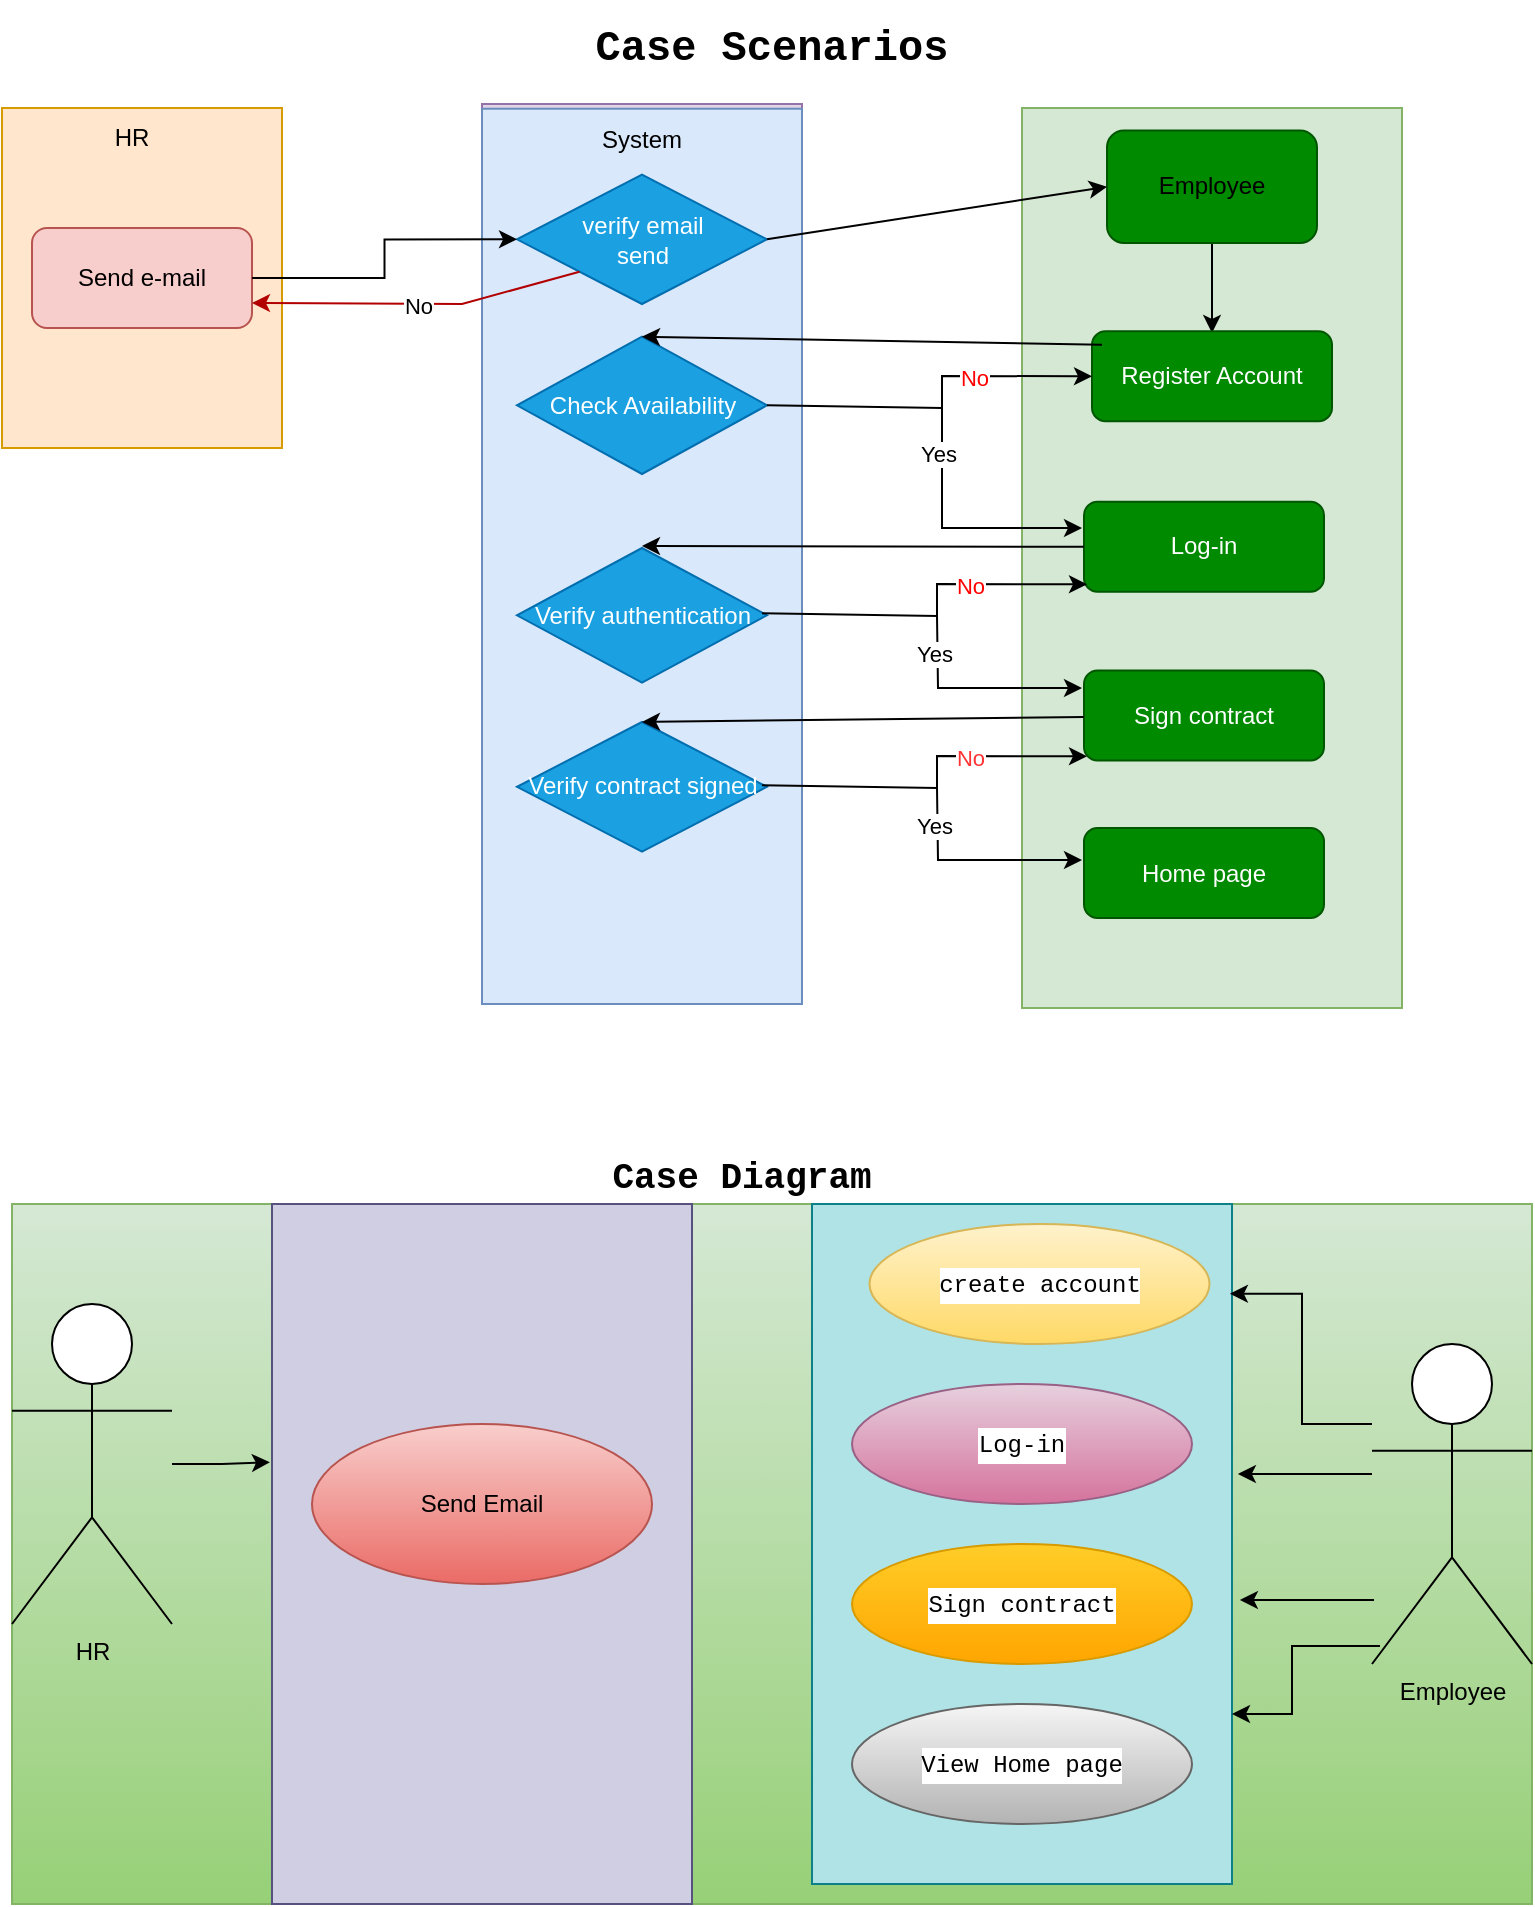 <mxfile version="16.5.1" type="device"><diagram id="R2lEEEUBdFMjLlhIrx00" name="Page-1"><mxGraphModel dx="786" dy="524" grid="1" gridSize="10" guides="1" tooltips="1" connect="1" arrows="1" fold="1" page="1" pageScale="1" pageWidth="850" pageHeight="1100" math="0" shadow="0" extFonts="Permanent Marker^https://fonts.googleapis.com/css?family=Permanent+Marker"><root><mxCell id="0"/><mxCell id="1" parent="0"/><mxCell id="inzElgCfQs1bpPHFP8x3-60" value="" style="group;fillColor=#e1d5e7;strokeColor=#9673a6;" parent="1" vertex="1" connectable="0"><mxGeometry x="280" y="78" width="160" height="450" as="geometry"/></mxCell><mxCell id="inzElgCfQs1bpPHFP8x3-40" value="" style="rounded=0;whiteSpace=wrap;html=1;fillColor=#dae8fc;strokeColor=#6c8ebf;" parent="inzElgCfQs1bpPHFP8x3-60" vertex="1"><mxGeometry y="2.356" width="160" height="447.644" as="geometry"/></mxCell><mxCell id="inzElgCfQs1bpPHFP8x3-41" value="System" style="text;html=1;strokeColor=none;fillColor=none;align=center;verticalAlign=middle;whiteSpace=wrap;rounded=0;" parent="inzElgCfQs1bpPHFP8x3-60" vertex="1"><mxGeometry x="50" width="60" height="35.34" as="geometry"/></mxCell><mxCell id="inzElgCfQs1bpPHFP8x3-42" value="Check Availability" style="rhombus;whiteSpace=wrap;html=1;fillColor=#1ba1e2;fontColor=#ffffff;strokeColor=#006EAF;" parent="inzElgCfQs1bpPHFP8x3-60" vertex="1"><mxGeometry x="17.5" y="116.36" width="125" height="68.64" as="geometry"/></mxCell><mxCell id="inzElgCfQs1bpPHFP8x3-56" value="Verify authentication" style="rhombus;whiteSpace=wrap;html=1;fillColor=#1ba1e2;fontColor=#ffffff;strokeColor=#006EAF;" parent="inzElgCfQs1bpPHFP8x3-60" vertex="1"><mxGeometry x="17.5" y="222.0" width="125" height="67.27" as="geometry"/></mxCell><mxCell id="inzElgCfQs1bpPHFP8x3-63" value="verify email&lt;br&gt;send" style="rhombus;whiteSpace=wrap;html=1;fillColor=#1ba1e2;fontColor=#ffffff;strokeColor=#006EAF;" parent="inzElgCfQs1bpPHFP8x3-60" vertex="1"><mxGeometry x="17.5" y="35.34" width="125" height="64.66" as="geometry"/></mxCell><mxCell id="inzElgCfQs1bpPHFP8x3-80" value="Verify contract signed" style="rhombus;whiteSpace=wrap;html=1;fillColor=#1ba1e2;fontColor=#ffffff;strokeColor=#006EAF;" parent="inzElgCfQs1bpPHFP8x3-60" vertex="1"><mxGeometry x="17.5" y="309" width="125" height="64.82" as="geometry"/></mxCell><mxCell id="inzElgCfQs1bpPHFP8x3-62" value="" style="group;fillColor=#ffe6cc;strokeColor=#d79b00;" parent="1" vertex="1" connectable="0"><mxGeometry x="40" y="80" width="140" height="170" as="geometry"/></mxCell><mxCell id="inzElgCfQs1bpPHFP8x3-24" value="" style="rounded=0;whiteSpace=wrap;html=1;fillColor=#ffe6cc;strokeColor=#d79b00;" parent="inzElgCfQs1bpPHFP8x3-62" vertex="1"><mxGeometry width="140" height="170" as="geometry"/></mxCell><mxCell id="inzElgCfQs1bpPHFP8x3-25" value="HR" style="text;html=1;strokeColor=none;fillColor=none;align=center;verticalAlign=middle;whiteSpace=wrap;rounded=0;" parent="inzElgCfQs1bpPHFP8x3-62" vertex="1"><mxGeometry x="35" width="60" height="30" as="geometry"/></mxCell><mxCell id="inzElgCfQs1bpPHFP8x3-26" value="Send e-mail" style="rounded=1;whiteSpace=wrap;html=1;fillColor=#f8cecc;strokeColor=#b85450;" parent="inzElgCfQs1bpPHFP8x3-62" vertex="1"><mxGeometry x="15" y="60" width="110" height="50" as="geometry"/></mxCell><mxCell id="inzElgCfQs1bpPHFP8x3-64" value="" style="edgeStyle=orthogonalEdgeStyle;rounded=0;orthogonalLoop=1;jettySize=auto;html=1;entryX=0;entryY=0.5;entryDx=0;entryDy=0;exitX=1;exitY=0.5;exitDx=0;exitDy=0;" parent="1" source="inzElgCfQs1bpPHFP8x3-26" target="inzElgCfQs1bpPHFP8x3-63" edge="1"><mxGeometry relative="1" as="geometry"><mxPoint x="170" y="165" as="sourcePoint"/></mxGeometry></mxCell><mxCell id="inzElgCfQs1bpPHFP8x3-66" value="" style="endArrow=classic;html=1;rounded=0;entryX=1;entryY=0.75;entryDx=0;entryDy=0;exitX=0;exitY=1;exitDx=0;exitDy=0;fillColor=#e51400;strokeColor=#B20000;" parent="1" source="inzElgCfQs1bpPHFP8x3-63" target="inzElgCfQs1bpPHFP8x3-26" edge="1"><mxGeometry width="50" height="50" relative="1" as="geometry"><mxPoint x="400" y="330" as="sourcePoint"/><mxPoint x="450" y="280" as="targetPoint"/><Array as="points"><mxPoint x="270" y="178"/></Array></mxGeometry></mxCell><mxCell id="inzElgCfQs1bpPHFP8x3-67" value="No" style="edgeLabel;html=1;align=center;verticalAlign=middle;resizable=0;points=[];" parent="inzElgCfQs1bpPHFP8x3-66" vertex="1" connectable="0"><mxGeometry x="-0.001" y="1" relative="1" as="geometry"><mxPoint as="offset"/></mxGeometry></mxCell><mxCell id="inzElgCfQs1bpPHFP8x3-91" value="" style="group;fillColor=#d5e8d4;gradientColor=#97d077;strokeColor=#82b366;" parent="1" vertex="1" connectable="0"><mxGeometry x="45" y="628" width="760" height="350" as="geometry"/></mxCell><mxCell id="inzElgCfQs1bpPHFP8x3-7" value="HR" style="shape=umlActor;verticalLabelPosition=bottom;verticalAlign=top;html=1;outlineConnect=0;" parent="inzElgCfQs1bpPHFP8x3-91" vertex="1"><mxGeometry y="50" width="80" height="160" as="geometry"/></mxCell><mxCell id="inzElgCfQs1bpPHFP8x3-9" value="" style="rounded=0;whiteSpace=wrap;html=1;fillColor=#d0cee2;strokeColor=#56517e;" parent="inzElgCfQs1bpPHFP8x3-91" vertex="1"><mxGeometry x="130" width="210" height="350" as="geometry"/></mxCell><mxCell id="inzElgCfQs1bpPHFP8x3-16" style="edgeStyle=orthogonalEdgeStyle;rounded=0;orthogonalLoop=1;jettySize=auto;html=1;entryX=-0.005;entryY=0.369;entryDx=0;entryDy=0;entryPerimeter=0;" parent="inzElgCfQs1bpPHFP8x3-91" source="inzElgCfQs1bpPHFP8x3-7" target="inzElgCfQs1bpPHFP8x3-9" edge="1"><mxGeometry relative="1" as="geometry"/></mxCell><mxCell id="inzElgCfQs1bpPHFP8x3-10" value="Send Email" style="ellipse;whiteSpace=wrap;html=1;fillColor=#f8cecc;gradientColor=#ea6b66;strokeColor=#b85450;" parent="inzElgCfQs1bpPHFP8x3-91" vertex="1"><mxGeometry x="150" y="110" width="170" height="80" as="geometry"/></mxCell><mxCell id="inzElgCfQs1bpPHFP8x3-11" value="" style="rounded=0;whiteSpace=wrap;html=1;fillColor=#b0e3e6;strokeColor=#0e8088;" parent="inzElgCfQs1bpPHFP8x3-91" vertex="1"><mxGeometry x="400" width="210" height="340" as="geometry"/></mxCell><mxCell id="inzElgCfQs1bpPHFP8x3-17" style="edgeStyle=orthogonalEdgeStyle;rounded=0;orthogonalLoop=1;jettySize=auto;html=1;entryX=0.995;entryY=0.132;entryDx=0;entryDy=0;entryPerimeter=0;" parent="inzElgCfQs1bpPHFP8x3-91" source="inzElgCfQs1bpPHFP8x3-12" target="inzElgCfQs1bpPHFP8x3-11" edge="1"><mxGeometry relative="1" as="geometry"><Array as="points"><mxPoint x="645" y="110"/><mxPoint x="645" y="45"/></Array></mxGeometry></mxCell><mxCell id="inzElgCfQs1bpPHFP8x3-18" style="edgeStyle=orthogonalEdgeStyle;rounded=0;orthogonalLoop=1;jettySize=auto;html=1;entryX=1.014;entryY=0.441;entryDx=0;entryDy=0;entryPerimeter=0;" parent="inzElgCfQs1bpPHFP8x3-91" edge="1"><mxGeometry relative="1" as="geometry"><mxPoint x="680" y="135" as="sourcePoint"/><mxPoint x="612.94" y="134.94" as="targetPoint"/><Array as="points"><mxPoint x="630" y="135"/><mxPoint x="630" y="135"/></Array></mxGeometry></mxCell><mxCell id="inzElgCfQs1bpPHFP8x3-12" value="Employee" style="shape=umlActor;verticalLabelPosition=bottom;verticalAlign=top;html=1;outlineConnect=0;" parent="inzElgCfQs1bpPHFP8x3-91" vertex="1"><mxGeometry x="680" y="70" width="80" height="160" as="geometry"/></mxCell><mxCell id="inzElgCfQs1bpPHFP8x3-13" value="&lt;div style=&quot;background-color: rgb(255 , 255 , 255) ; font-family: &amp;#34;menlo&amp;#34; , &amp;#34;monaco&amp;#34; , &amp;#34;courier new&amp;#34; , monospace ; line-height: 18px&quot;&gt;create account&lt;/div&gt;" style="ellipse;whiteSpace=wrap;html=1;fillColor=#fff2cc;gradientColor=#ffd966;strokeColor=#d6b656;" parent="inzElgCfQs1bpPHFP8x3-91" vertex="1"><mxGeometry x="428.75" y="10" width="170" height="60" as="geometry"/></mxCell><mxCell id="inzElgCfQs1bpPHFP8x3-14" value="&lt;div style=&quot;background-color: rgb(255 , 255 , 255) ; font-family: &amp;#34;menlo&amp;#34; , &amp;#34;monaco&amp;#34; , &amp;#34;courier new&amp;#34; , monospace ; line-height: 18px&quot;&gt;Sign contract&lt;/div&gt;" style="ellipse;whiteSpace=wrap;html=1;fillColor=#ffcd28;gradientColor=#ffa500;strokeColor=#d79b00;" parent="inzElgCfQs1bpPHFP8x3-91" vertex="1"><mxGeometry x="420" y="170" width="170" height="60" as="geometry"/></mxCell><mxCell id="inzElgCfQs1bpPHFP8x3-15" value="&lt;div style=&quot;background-color: rgb(255 , 255 , 255) ; font-family: &amp;#34;menlo&amp;#34; , &amp;#34;monaco&amp;#34; , &amp;#34;courier new&amp;#34; , monospace ; line-height: 18px&quot;&gt;View Home page&lt;/div&gt;" style="ellipse;whiteSpace=wrap;html=1;fillColor=#f5f5f5;gradientColor=#b3b3b3;strokeColor=#666666;" parent="inzElgCfQs1bpPHFP8x3-91" vertex="1"><mxGeometry x="420" y="250" width="170" height="60" as="geometry"/></mxCell><mxCell id="inzElgCfQs1bpPHFP8x3-19" value="" style="endArrow=classic;html=1;rounded=0;exitX=0.05;exitY=0.944;exitDx=0;exitDy=0;exitPerimeter=0;entryX=1;entryY=0.75;entryDx=0;entryDy=0;" parent="inzElgCfQs1bpPHFP8x3-91" source="inzElgCfQs1bpPHFP8x3-12" target="inzElgCfQs1bpPHFP8x3-11" edge="1"><mxGeometry width="50" height="50" relative="1" as="geometry"><mxPoint x="360" y="220" as="sourcePoint"/><mxPoint x="410" y="170" as="targetPoint"/><Array as="points"><mxPoint x="640" y="221"/><mxPoint x="640" y="255"/></Array></mxGeometry></mxCell><mxCell id="inzElgCfQs1bpPHFP8x3-21" value="&lt;div style=&quot;background-color: rgb(255 , 255 , 255) ; font-family: &amp;#34;menlo&amp;#34; , &amp;#34;monaco&amp;#34; , &amp;#34;courier new&amp;#34; , monospace ; line-height: 18px&quot;&gt;Log-in&lt;/div&gt;" style="ellipse;whiteSpace=wrap;html=1;fillColor=#e6d0de;gradientColor=#d5739d;strokeColor=#996185;" parent="inzElgCfQs1bpPHFP8x3-91" vertex="1"><mxGeometry x="420" y="90" width="170" height="60" as="geometry"/></mxCell><mxCell id="inzElgCfQs1bpPHFP8x3-22" style="edgeStyle=orthogonalEdgeStyle;rounded=0;orthogonalLoop=1;jettySize=auto;html=1;entryX=1.014;entryY=0.441;entryDx=0;entryDy=0;entryPerimeter=0;" parent="inzElgCfQs1bpPHFP8x3-91" edge="1"><mxGeometry relative="1" as="geometry"><mxPoint x="681" y="198" as="sourcePoint"/><mxPoint x="613.94" y="197.94" as="targetPoint"/><Array as="points"><mxPoint x="631" y="198"/><mxPoint x="631" y="198"/></Array></mxGeometry></mxCell><mxCell id="DTRzOG4nLvahApfe5Zay-8" value="" style="group" vertex="1" connectable="0" parent="1"><mxGeometry x="530" y="80" width="210" height="450" as="geometry"/></mxCell><mxCell id="inzElgCfQs1bpPHFP8x3-61" value="" style="group;fillColor=#f8cecc;strokeColor=#b85450;" parent="DTRzOG4nLvahApfe5Zay-8" vertex="1" connectable="0"><mxGeometry x="20" width="190" height="450" as="geometry"/></mxCell><mxCell id="inzElgCfQs1bpPHFP8x3-27" value="" style="rounded=0;whiteSpace=wrap;html=1;fillColor=#d5e8d4;strokeColor=#82b366;" parent="inzElgCfQs1bpPHFP8x3-61" vertex="1"><mxGeometry width="190" height="450" as="geometry"/></mxCell><mxCell id="inzElgCfQs1bpPHFP8x3-33" value="" style="edgeStyle=orthogonalEdgeStyle;rounded=0;orthogonalLoop=1;jettySize=auto;html=1;" parent="inzElgCfQs1bpPHFP8x3-61" source="inzElgCfQs1bpPHFP8x3-31" edge="1"><mxGeometry relative="1" as="geometry"><mxPoint x="95" y="112.5" as="targetPoint"/></mxGeometry></mxCell><mxCell id="inzElgCfQs1bpPHFP8x3-31" value="" style="rounded=1;whiteSpace=wrap;html=1;fillColor=#008a00;fontColor=#ffffff;strokeColor=#005700;" parent="inzElgCfQs1bpPHFP8x3-61" vertex="1"><mxGeometry x="42.5" y="11.25" width="105" height="56.25" as="geometry"/></mxCell><mxCell id="inzElgCfQs1bpPHFP8x3-32" value="Employee" style="text;html=1;strokeColor=none;fillColor=none;align=center;verticalAlign=middle;whiteSpace=wrap;rounded=0;" parent="inzElgCfQs1bpPHFP8x3-61" vertex="1"><mxGeometry x="65" y="22.5" width="60" height="33.75" as="geometry"/></mxCell><mxCell id="inzElgCfQs1bpPHFP8x3-46" value="&lt;span&gt;Register Account&lt;/span&gt;" style="rounded=1;whiteSpace=wrap;html=1;fillColor=#008a00;fontColor=#ffffff;strokeColor=#005700;" parent="inzElgCfQs1bpPHFP8x3-61" vertex="1"><mxGeometry x="35" y="111.625" width="120" height="45" as="geometry"/></mxCell><mxCell id="inzElgCfQs1bpPHFP8x3-49" value="Log-in" style="rounded=1;whiteSpace=wrap;html=1;fillColor=#008a00;fontColor=#ffffff;strokeColor=#005700;" parent="inzElgCfQs1bpPHFP8x3-61" vertex="1"><mxGeometry x="31" y="196.875" width="120" height="45" as="geometry"/></mxCell><mxCell id="inzElgCfQs1bpPHFP8x3-51" value="Sign contract" style="rounded=1;whiteSpace=wrap;html=1;fillColor=#008a00;fontColor=#ffffff;strokeColor=#005700;" parent="inzElgCfQs1bpPHFP8x3-61" vertex="1"><mxGeometry x="31" y="281.25" width="120" height="45" as="geometry"/></mxCell><mxCell id="inzElgCfQs1bpPHFP8x3-53" value="Home page" style="rounded=1;whiteSpace=wrap;html=1;fillColor=#008a00;fontColor=#ffffff;strokeColor=#005700;" parent="inzElgCfQs1bpPHFP8x3-61" vertex="1"><mxGeometry x="31" y="360" width="120" height="45" as="geometry"/></mxCell><mxCell id="DTRzOG4nLvahApfe5Zay-14" value="" style="endArrow=classic;html=1;rounded=0;" edge="1" parent="DTRzOG4nLvahApfe5Zay-8"><mxGeometry width="50" height="50" relative="1" as="geometry"><mxPoint x="-20" y="150" as="sourcePoint"/><mxPoint x="50" y="210" as="targetPoint"/><Array as="points"><mxPoint x="-20" y="210"/></Array></mxGeometry></mxCell><mxCell id="DTRzOG4nLvahApfe5Zay-15" value="Yes" style="edgeLabel;html=1;align=center;verticalAlign=middle;resizable=0;points=[];" vertex="1" connectable="0" parent="DTRzOG4nLvahApfe5Zay-14"><mxGeometry x="-0.646" y="-2" relative="1" as="geometry"><mxPoint as="offset"/></mxGeometry></mxCell><mxCell id="inzElgCfQs1bpPHFP8x3-92" value="&lt;h2 style=&quot;background-color: rgb(255 , 255 , 255) ; font-family: &amp;#34;menlo&amp;#34; , &amp;#34;monaco&amp;#34; , &amp;#34;courier new&amp;#34; , monospace ; line-height: 18px&quot;&gt;Case Diagram&lt;/h2&gt;" style="text;html=1;strokeColor=none;fillColor=none;align=center;verticalAlign=middle;whiteSpace=wrap;rounded=0;" parent="1" vertex="1"><mxGeometry x="310" y="594" width="200" height="40" as="geometry"/></mxCell><mxCell id="inzElgCfQs1bpPHFP8x3-93" value="&lt;h2 style=&quot;background-color: rgb(255 , 255 , 255) ; font-family: &amp;#34;menlo&amp;#34; , &amp;#34;monaco&amp;#34; , &amp;#34;courier new&amp;#34; , monospace ; line-height: 18px&quot;&gt;&lt;/h2&gt;&lt;h2 style=&quot;font-family: &amp;#34;menlo&amp;#34; , &amp;#34;monaco&amp;#34; , &amp;#34;courier new&amp;#34; , monospace ; line-height: 18px&quot;&gt;&lt;font style=&quot;font-size: 21px&quot;&gt;Case Scenarios&lt;/font&gt;&lt;/h2&gt;" style="text;html=1;strokeColor=none;fillColor=none;align=center;verticalAlign=middle;whiteSpace=wrap;rounded=0;" parent="1" vertex="1"><mxGeometry x="325" y="30" width="200" height="40" as="geometry"/></mxCell><mxCell id="DTRzOG4nLvahApfe5Zay-10" value="" style="endArrow=classic;html=1;rounded=0;entryX=0;entryY=0.5;entryDx=0;entryDy=0;exitX=1;exitY=0.5;exitDx=0;exitDy=0;" edge="1" parent="1" source="inzElgCfQs1bpPHFP8x3-63" target="inzElgCfQs1bpPHFP8x3-31"><mxGeometry width="50" height="50" relative="1" as="geometry"><mxPoint x="422.5" y="150" as="sourcePoint"/><mxPoint x="472.5" y="100" as="targetPoint"/></mxGeometry></mxCell><mxCell id="DTRzOG4nLvahApfe5Zay-12" value="" style="endArrow=classic;html=1;rounded=0;exitX=0.042;exitY=0.15;exitDx=0;exitDy=0;entryX=0.5;entryY=0;entryDx=0;entryDy=0;exitPerimeter=0;" edge="1" parent="1" source="inzElgCfQs1bpPHFP8x3-46" target="inzElgCfQs1bpPHFP8x3-42"><mxGeometry width="50" height="50" relative="1" as="geometry"><mxPoint x="380" y="280" as="sourcePoint"/><mxPoint x="430" y="230" as="targetPoint"/></mxGeometry></mxCell><mxCell id="DTRzOG4nLvahApfe5Zay-13" value="" style="endArrow=classic;html=1;rounded=0;entryX=0;entryY=0.5;entryDx=0;entryDy=0;exitX=1;exitY=0.5;exitDx=0;exitDy=0;" edge="1" parent="1" source="inzElgCfQs1bpPHFP8x3-42" target="inzElgCfQs1bpPHFP8x3-46"><mxGeometry width="50" height="50" relative="1" as="geometry"><mxPoint x="380" y="280" as="sourcePoint"/><mxPoint x="430" y="230" as="targetPoint"/><Array as="points"><mxPoint x="510" y="230"/><mxPoint x="510" y="214"/></Array></mxGeometry></mxCell><mxCell id="DTRzOG4nLvahApfe5Zay-16" value="&lt;font color=&quot;#ff0000&quot;&gt;No&lt;/font&gt;" style="edgeLabel;html=1;align=center;verticalAlign=middle;resizable=0;points=[];" vertex="1" connectable="0" parent="DTRzOG4nLvahApfe5Zay-13"><mxGeometry x="0.339" y="-1" relative="1" as="geometry"><mxPoint as="offset"/></mxGeometry></mxCell><mxCell id="DTRzOG4nLvahApfe5Zay-18" value="" style="endArrow=classic;html=1;rounded=0;exitX=0;exitY=0.5;exitDx=0;exitDy=0;" edge="1" parent="1" source="inzElgCfQs1bpPHFP8x3-49"><mxGeometry width="50" height="50" relative="1" as="geometry"><mxPoint x="360" y="311" as="sourcePoint"/><mxPoint x="360" y="299" as="targetPoint"/></mxGeometry></mxCell><mxCell id="DTRzOG4nLvahApfe5Zay-19" value="" style="endArrow=classic;html=1;rounded=0;" edge="1" parent="1"><mxGeometry width="50" height="50" relative="1" as="geometry"><mxPoint x="507.5" y="334" as="sourcePoint"/><mxPoint x="580" y="370" as="targetPoint"/><Array as="points"><mxPoint x="508" y="370"/></Array></mxGeometry></mxCell><mxCell id="DTRzOG4nLvahApfe5Zay-20" value="Yes" style="edgeLabel;html=1;align=center;verticalAlign=middle;resizable=0;points=[];" vertex="1" connectable="0" parent="DTRzOG4nLvahApfe5Zay-19"><mxGeometry x="-0.646" y="-2" relative="1" as="geometry"><mxPoint as="offset"/></mxGeometry></mxCell><mxCell id="DTRzOG4nLvahApfe5Zay-21" value="" style="endArrow=classic;html=1;rounded=0;entryX=0;entryY=0.5;entryDx=0;entryDy=0;exitX=1;exitY=0.5;exitDx=0;exitDy=0;" edge="1" parent="1"><mxGeometry width="50" height="50" relative="1" as="geometry"><mxPoint x="420" y="332.68" as="sourcePoint"/><mxPoint x="582.5" y="318.125" as="targetPoint"/><Array as="points"><mxPoint x="507.5" y="334"/><mxPoint x="507.5" y="318"/></Array></mxGeometry></mxCell><mxCell id="DTRzOG4nLvahApfe5Zay-22" value="&lt;font color=&quot;#ff0000&quot;&gt;No&lt;/font&gt;" style="edgeLabel;html=1;align=center;verticalAlign=middle;resizable=0;points=[];" vertex="1" connectable="0" parent="DTRzOG4nLvahApfe5Zay-21"><mxGeometry x="0.339" y="-1" relative="1" as="geometry"><mxPoint as="offset"/></mxGeometry></mxCell><mxCell id="DTRzOG4nLvahApfe5Zay-23" value="" style="endArrow=classic;html=1;rounded=0;" edge="1" parent="1"><mxGeometry width="50" height="50" relative="1" as="geometry"><mxPoint x="507.5" y="420" as="sourcePoint"/><mxPoint x="580" y="456" as="targetPoint"/><Array as="points"><mxPoint x="508" y="456"/></Array></mxGeometry></mxCell><mxCell id="DTRzOG4nLvahApfe5Zay-24" value="Yes" style="edgeLabel;html=1;align=center;verticalAlign=middle;resizable=0;points=[];" vertex="1" connectable="0" parent="DTRzOG4nLvahApfe5Zay-23"><mxGeometry x="-0.646" y="-2" relative="1" as="geometry"><mxPoint as="offset"/></mxGeometry></mxCell><mxCell id="DTRzOG4nLvahApfe5Zay-25" value="" style="endArrow=classic;html=1;rounded=0;entryX=0;entryY=0.5;entryDx=0;entryDy=0;exitX=1;exitY=0.5;exitDx=0;exitDy=0;" edge="1" parent="1"><mxGeometry width="50" height="50" relative="1" as="geometry"><mxPoint x="420" y="418.68" as="sourcePoint"/><mxPoint x="582.5" y="404.125" as="targetPoint"/><Array as="points"><mxPoint x="507.5" y="420"/><mxPoint x="507.5" y="404"/></Array></mxGeometry></mxCell><mxCell id="DTRzOG4nLvahApfe5Zay-26" value="&lt;font color=&quot;#ff3333&quot;&gt;No&lt;/font&gt;" style="edgeLabel;html=1;align=center;verticalAlign=middle;resizable=0;points=[];" vertex="1" connectable="0" parent="DTRzOG4nLvahApfe5Zay-25"><mxGeometry x="0.339" y="-1" relative="1" as="geometry"><mxPoint as="offset"/></mxGeometry></mxCell><mxCell id="DTRzOG4nLvahApfe5Zay-27" value="" style="endArrow=classic;html=1;rounded=0;entryX=0.5;entryY=0;entryDx=0;entryDy=0;" edge="1" parent="1" source="inzElgCfQs1bpPHFP8x3-51" target="inzElgCfQs1bpPHFP8x3-80"><mxGeometry width="50" height="50" relative="1" as="geometry"><mxPoint x="380" y="280" as="sourcePoint"/><mxPoint x="430" y="230" as="targetPoint"/></mxGeometry></mxCell></root></mxGraphModel></diagram></mxfile>
